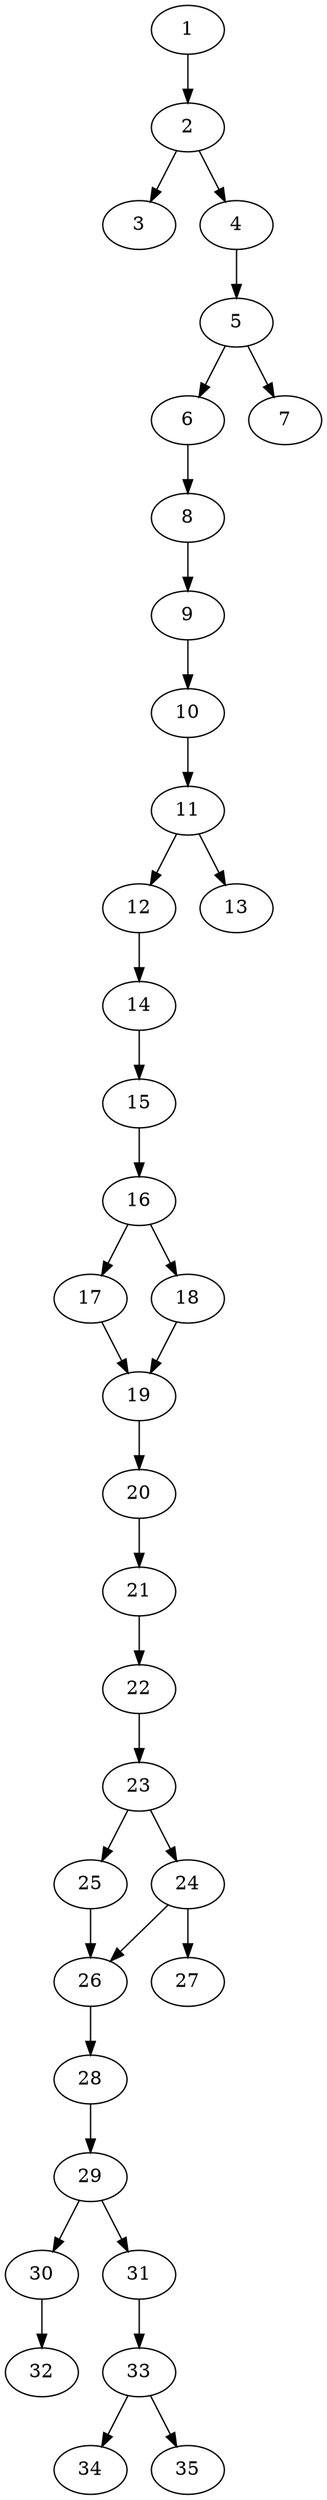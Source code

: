 // DAG automatically generated by daggen at Thu Oct  3 14:05:38 2019
// ./daggen --dot -n 35 --ccr 0.4 --fat 0.3 --regular 0.5 --density 0.6 --mindata 5242880 --maxdata 52428800 
digraph G {
  1 [size="112857600", alpha="0.07", expect_size="45143040"] 
  1 -> 2 [size ="45143040"]
  2 [size="103713280", alpha="0.13", expect_size="41485312"] 
  2 -> 3 [size ="41485312"]
  2 -> 4 [size ="41485312"]
  3 [size="121553920", alpha="0.15", expect_size="48621568"] 
  4 [size="113159680", alpha="0.20", expect_size="45263872"] 
  4 -> 5 [size ="45263872"]
  5 [size="19432960", alpha="0.16", expect_size="7773184"] 
  5 -> 6 [size ="7773184"]
  5 -> 7 [size ="7773184"]
  6 [size="75363840", alpha="0.02", expect_size="30145536"] 
  6 -> 8 [size ="30145536"]
  7 [size="37089280", alpha="0.09", expect_size="14835712"] 
  8 [size="92805120", alpha="0.17", expect_size="37122048"] 
  8 -> 9 [size ="37122048"]
  9 [size="72529920", alpha="0.05", expect_size="29011968"] 
  9 -> 10 [size ="29011968"]
  10 [size="114140160", alpha="0.01", expect_size="45656064"] 
  10 -> 11 [size ="45656064"]
  11 [size="66309120", alpha="0.17", expect_size="26523648"] 
  11 -> 12 [size ="26523648"]
  11 -> 13 [size ="26523648"]
  12 [size="105792000", alpha="0.19", expect_size="42316800"] 
  12 -> 14 [size ="42316800"]
  13 [size="62666240", alpha="0.00", expect_size="25066496"] 
  14 [size="30615040", alpha="0.05", expect_size="12246016"] 
  14 -> 15 [size ="12246016"]
  15 [size="28892160", alpha="0.01", expect_size="11556864"] 
  15 -> 16 [size ="11556864"]
  16 [size="126087680", alpha="0.01", expect_size="50435072"] 
  16 -> 17 [size ="50435072"]
  16 -> 18 [size ="50435072"]
  17 [size="21977600", alpha="0.07", expect_size="8791040"] 
  17 -> 19 [size ="8791040"]
  18 [size="75842560", alpha="0.15", expect_size="30337024"] 
  18 -> 19 [size ="30337024"]
  19 [size="56727040", alpha="0.14", expect_size="22690816"] 
  19 -> 20 [size ="22690816"]
  20 [size="85363200", alpha="0.04", expect_size="34145280"] 
  20 -> 21 [size ="34145280"]
  21 [size="90163200", alpha="0.11", expect_size="36065280"] 
  21 -> 22 [size ="36065280"]
  22 [size="69752320", alpha="0.14", expect_size="27900928"] 
  22 -> 23 [size ="27900928"]
  23 [size="61803520", alpha="0.15", expect_size="24721408"] 
  23 -> 24 [size ="24721408"]
  23 -> 25 [size ="24721408"]
  24 [size="62653440", alpha="0.12", expect_size="25061376"] 
  24 -> 26 [size ="25061376"]
  24 -> 27 [size ="25061376"]
  25 [size="94945280", alpha="0.11", expect_size="37978112"] 
  25 -> 26 [size ="37978112"]
  26 [size="98585600", alpha="0.00", expect_size="39434240"] 
  26 -> 28 [size ="39434240"]
  27 [size="106314240", alpha="0.14", expect_size="42525696"] 
  28 [size="26936320", alpha="0.01", expect_size="10774528"] 
  28 -> 29 [size ="10774528"]
  29 [size="116569600", alpha="0.18", expect_size="46627840"] 
  29 -> 30 [size ="46627840"]
  29 -> 31 [size ="46627840"]
  30 [size="83097600", alpha="0.12", expect_size="33239040"] 
  30 -> 32 [size ="33239040"]
  31 [size="109155840", alpha="0.15", expect_size="43662336"] 
  31 -> 33 [size ="43662336"]
  32 [size="58567680", alpha="0.14", expect_size="23427072"] 
  33 [size="21941760", alpha="0.01", expect_size="8776704"] 
  33 -> 34 [size ="8776704"]
  33 -> 35 [size ="8776704"]
  34 [size="107722240", alpha="0.11", expect_size="43088896"] 
  35 [size="62069760", alpha="0.04", expect_size="24827904"] 
}
